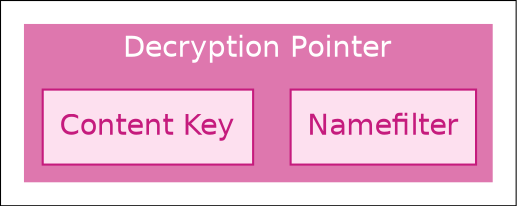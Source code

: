 digraph G {
    #########
    # SETUP #
    #########

    compound = true
    fontname = "Helvetica"

    edge [
        colorscheme = "piyg11"
        color = black
        fontname = "Helvetica"
    ];

    node [
        shape = box
        colorscheme = "piyg11"
        style = filled
        fillcolor = 5
        color = black
        fontname = "Helvetica"
        color=2
        fontcolor=2
    ];

    graph [
        colorscheme="piyg11"
        color=10
        style = filled
        fontcolor=white
    ];

    ############
    # CLUSTERS #
    ############

    subgraph cluster_decryption_pointer {
        label = "Decryption Pointer"
        color=3

        namefilter [label = "Namefilter"]
        content_key [label = "Content Key"]
    }
}
